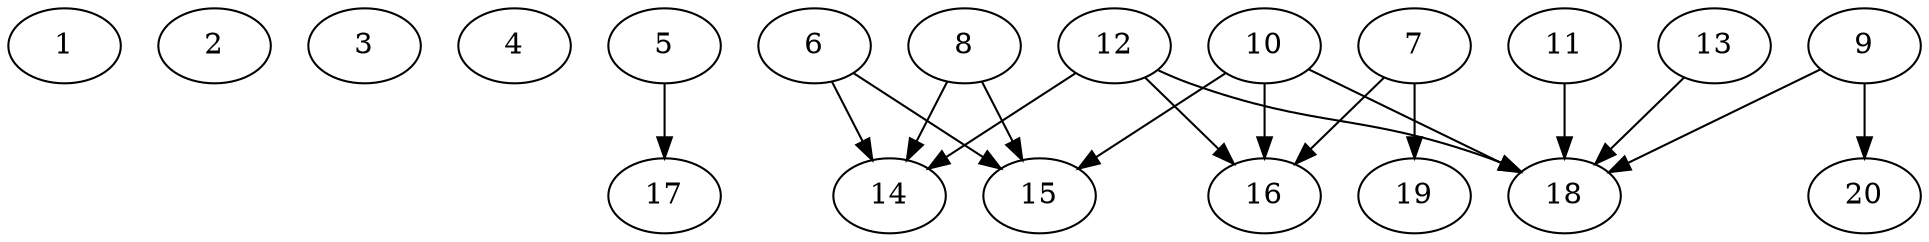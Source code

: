 // DAG automatically generated by daggen at Thu Oct  3 13:58:43 2019
// ./daggen --dot -n 20 --ccr 0.3 --fat 0.9 --regular 0.9 --density 0.5 --mindata 5242880 --maxdata 52428800 
digraph G {
  1 [size="135120213", alpha="0.16", expect_size="40536064"] 
  2 [size="119876267", alpha="0.08", expect_size="35962880"] 
  3 [size="52978347", alpha="0.03", expect_size="15893504"] 
  4 [size="89115307", alpha="0.01", expect_size="26734592"] 
  5 [size="124361387", alpha="0.10", expect_size="37308416"] 
  5 -> 17 [size ="37308416"]
  6 [size="51790507", alpha="0.20", expect_size="15537152"] 
  6 -> 14 [size ="15537152"]
  6 -> 15 [size ="15537152"]
  7 [size="167359147", alpha="0.03", expect_size="50207744"] 
  7 -> 16 [size ="50207744"]
  7 -> 19 [size ="50207744"]
  8 [size="68631893", alpha="0.06", expect_size="20589568"] 
  8 -> 14 [size ="20589568"]
  8 -> 15 [size ="20589568"]
  9 [size="23282347", alpha="0.04", expect_size="6984704"] 
  9 -> 18 [size ="6984704"]
  9 -> 20 [size ="6984704"]
  10 [size="155958613", alpha="0.08", expect_size="46787584"] 
  10 -> 15 [size ="46787584"]
  10 -> 16 [size ="46787584"]
  10 -> 18 [size ="46787584"]
  11 [size="112029013", alpha="0.08", expect_size="33608704"] 
  11 -> 18 [size ="33608704"]
  12 [size="81998507", alpha="0.08", expect_size="24599552"] 
  12 -> 14 [size ="24599552"]
  12 -> 16 [size ="24599552"]
  12 -> 18 [size ="24599552"]
  13 [size="141469013", alpha="0.02", expect_size="42440704"] 
  13 -> 18 [size ="42440704"]
  14 [size="167116800", alpha="0.17", expect_size="50135040"] 
  15 [size="171441493", alpha="0.09", expect_size="51432448"] 
  16 [size="94064640", alpha="0.08", expect_size="28219392"] 
  17 [size="91501227", alpha="0.12", expect_size="27450368"] 
  18 [size="116131840", alpha="0.06", expect_size="34839552"] 
  19 [size="159853227", alpha="0.07", expect_size="47955968"] 
  20 [size="31457280", alpha="0.20", expect_size="9437184"] 
}
